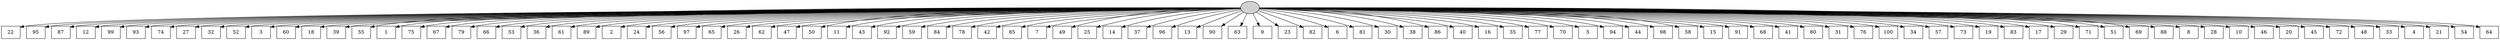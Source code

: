 digraph G {
0[style=filled, fillcolor=grey82, label=""];
1[shape=box,style=filled, fillcolor=white,label="22\n"];
2[shape=box,style=filled, fillcolor=white,label="95\n"];
3[shape=box,style=filled, fillcolor=white,label="87\n"];
4[shape=box,style=filled, fillcolor=white,label="12\n"];
5[shape=box,style=filled, fillcolor=white,label="99\n"];
6[shape=box,style=filled, fillcolor=white,label="93\n"];
7[shape=box,style=filled, fillcolor=white,label="74\n"];
8[shape=box,style=filled, fillcolor=white,label="27\n"];
9[shape=box,style=filled, fillcolor=white,label="32\n"];
10[shape=box,style=filled, fillcolor=white,label="52\n"];
11[shape=box,style=filled, fillcolor=white,label="3\n"];
12[shape=box,style=filled, fillcolor=white,label="60\n"];
13[shape=box,style=filled, fillcolor=white,label="18\n"];
14[shape=box,style=filled, fillcolor=white,label="39\n"];
15[shape=box,style=filled, fillcolor=white,label="55\n"];
16[shape=box,style=filled, fillcolor=white,label="1\n"];
17[shape=box,style=filled, fillcolor=white,label="75\n"];
18[shape=box,style=filled, fillcolor=white,label="67\n"];
19[shape=box,style=filled, fillcolor=white,label="79\n"];
20[shape=box,style=filled, fillcolor=white,label="66\n"];
21[shape=box,style=filled, fillcolor=white,label="53\n"];
22[shape=box,style=filled, fillcolor=white,label="36\n"];
23[shape=box,style=filled, fillcolor=white,label="61\n"];
24[shape=box,style=filled, fillcolor=white,label="89\n"];
25[shape=box,style=filled, fillcolor=white,label="2\n"];
26[shape=box,style=filled, fillcolor=white,label="24\n"];
27[shape=box,style=filled, fillcolor=white,label="56\n"];
28[shape=box,style=filled, fillcolor=white,label="97\n"];
29[shape=box,style=filled, fillcolor=white,label="65\n"];
30[shape=box,style=filled, fillcolor=white,label="26\n"];
31[shape=box,style=filled, fillcolor=white,label="62\n"];
32[shape=box,style=filled, fillcolor=white,label="47\n"];
33[shape=box,style=filled, fillcolor=white,label="50\n"];
34[shape=box,style=filled, fillcolor=white,label="11\n"];
35[shape=box,style=filled, fillcolor=white,label="43\n"];
36[shape=box,style=filled, fillcolor=white,label="92\n"];
37[shape=box,style=filled, fillcolor=white,label="59\n"];
38[shape=box,style=filled, fillcolor=white,label="84\n"];
39[shape=box,style=filled, fillcolor=white,label="78\n"];
40[shape=box,style=filled, fillcolor=white,label="42\n"];
41[shape=box,style=filled, fillcolor=white,label="85\n"];
42[shape=box,style=filled, fillcolor=white,label="7\n"];
43[shape=box,style=filled, fillcolor=white,label="49\n"];
44[shape=box,style=filled, fillcolor=white,label="25\n"];
45[shape=box,style=filled, fillcolor=white,label="14\n"];
46[shape=box,style=filled, fillcolor=white,label="37\n"];
47[shape=box,style=filled, fillcolor=white,label="96\n"];
48[shape=box,style=filled, fillcolor=white,label="13\n"];
49[shape=box,style=filled, fillcolor=white,label="90\n"];
50[shape=box,style=filled, fillcolor=white,label="63\n"];
51[shape=box,style=filled, fillcolor=white,label="9\n"];
52[shape=box,style=filled, fillcolor=white,label="23\n"];
53[shape=box,style=filled, fillcolor=white,label="82\n"];
54[shape=box,style=filled, fillcolor=white,label="6\n"];
55[shape=box,style=filled, fillcolor=white,label="81\n"];
56[shape=box,style=filled, fillcolor=white,label="30\n"];
57[shape=box,style=filled, fillcolor=white,label="38\n"];
58[shape=box,style=filled, fillcolor=white,label="86\n"];
59[shape=box,style=filled, fillcolor=white,label="40\n"];
60[shape=box,style=filled, fillcolor=white,label="16\n"];
61[shape=box,style=filled, fillcolor=white,label="35\n"];
62[shape=box,style=filled, fillcolor=white,label="77\n"];
63[shape=box,style=filled, fillcolor=white,label="70\n"];
64[shape=box,style=filled, fillcolor=white,label="5\n"];
65[shape=box,style=filled, fillcolor=white,label="94\n"];
66[shape=box,style=filled, fillcolor=white,label="44\n"];
67[shape=box,style=filled, fillcolor=white,label="98\n"];
68[shape=box,style=filled, fillcolor=white,label="58\n"];
69[shape=box,style=filled, fillcolor=white,label="15\n"];
70[shape=box,style=filled, fillcolor=white,label="91\n"];
71[shape=box,style=filled, fillcolor=white,label="68\n"];
72[shape=box,style=filled, fillcolor=white,label="41\n"];
73[shape=box,style=filled, fillcolor=white,label="80\n"];
74[shape=box,style=filled, fillcolor=white,label="31\n"];
75[shape=box,style=filled, fillcolor=white,label="76\n"];
76[shape=box,style=filled, fillcolor=white,label="100\n"];
77[shape=box,style=filled, fillcolor=white,label="34\n"];
78[shape=box,style=filled, fillcolor=white,label="57\n"];
79[shape=box,style=filled, fillcolor=white,label="73\n"];
80[shape=box,style=filled, fillcolor=white,label="19\n"];
81[shape=box,style=filled, fillcolor=white,label="83\n"];
82[shape=box,style=filled, fillcolor=white,label="17\n"];
83[shape=box,style=filled, fillcolor=white,label="29\n"];
84[shape=box,style=filled, fillcolor=white,label="71\n"];
85[shape=box,style=filled, fillcolor=white,label="51\n"];
86[shape=box,style=filled, fillcolor=white,label="69\n"];
87[shape=box,style=filled, fillcolor=white,label="88\n"];
88[shape=box,style=filled, fillcolor=white,label="8\n"];
89[shape=box,style=filled, fillcolor=white,label="28\n"];
90[shape=box,style=filled, fillcolor=white,label="10\n"];
91[shape=box,style=filled, fillcolor=white,label="46\n"];
92[shape=box,style=filled, fillcolor=white,label="20\n"];
93[shape=box,style=filled, fillcolor=white,label="45\n"];
94[shape=box,style=filled, fillcolor=white,label="72\n"];
95[shape=box,style=filled, fillcolor=white,label="48\n"];
96[shape=box,style=filled, fillcolor=white,label="33\n"];
97[shape=box,style=filled, fillcolor=white,label="4\n"];
98[shape=box,style=filled, fillcolor=white,label="21\n"];
99[shape=box,style=filled, fillcolor=white,label="54\n"];
100[shape=box,style=filled, fillcolor=white,label="64\n"];
0->1 ;
0->2 ;
0->3 ;
0->4 ;
0->5 ;
0->6 ;
0->7 ;
0->8 ;
0->9 ;
0->10 ;
0->11 ;
0->12 ;
0->13 ;
0->14 ;
0->15 ;
0->16 ;
0->17 ;
0->18 ;
0->19 ;
0->20 ;
0->21 ;
0->22 ;
0->23 ;
0->24 ;
0->25 ;
0->26 ;
0->27 ;
0->28 ;
0->29 ;
0->30 ;
0->31 ;
0->32 ;
0->33 ;
0->34 ;
0->35 ;
0->36 ;
0->37 ;
0->38 ;
0->39 ;
0->40 ;
0->41 ;
0->42 ;
0->43 ;
0->44 ;
0->45 ;
0->46 ;
0->47 ;
0->48 ;
0->49 ;
0->50 ;
0->51 ;
0->52 ;
0->53 ;
0->54 ;
0->55 ;
0->56 ;
0->57 ;
0->58 ;
0->59 ;
0->60 ;
0->61 ;
0->62 ;
0->63 ;
0->64 ;
0->65 ;
0->66 ;
0->67 ;
0->68 ;
0->69 ;
0->70 ;
0->71 ;
0->72 ;
0->73 ;
0->74 ;
0->75 ;
0->76 ;
0->77 ;
0->78 ;
0->79 ;
0->80 ;
0->81 ;
0->82 ;
0->83 ;
0->84 ;
0->85 ;
0->86 ;
0->87 ;
0->88 ;
0->89 ;
0->90 ;
0->91 ;
0->92 ;
0->93 ;
0->94 ;
0->95 ;
0->96 ;
0->97 ;
0->98 ;
0->99 ;
0->100 ;
}

